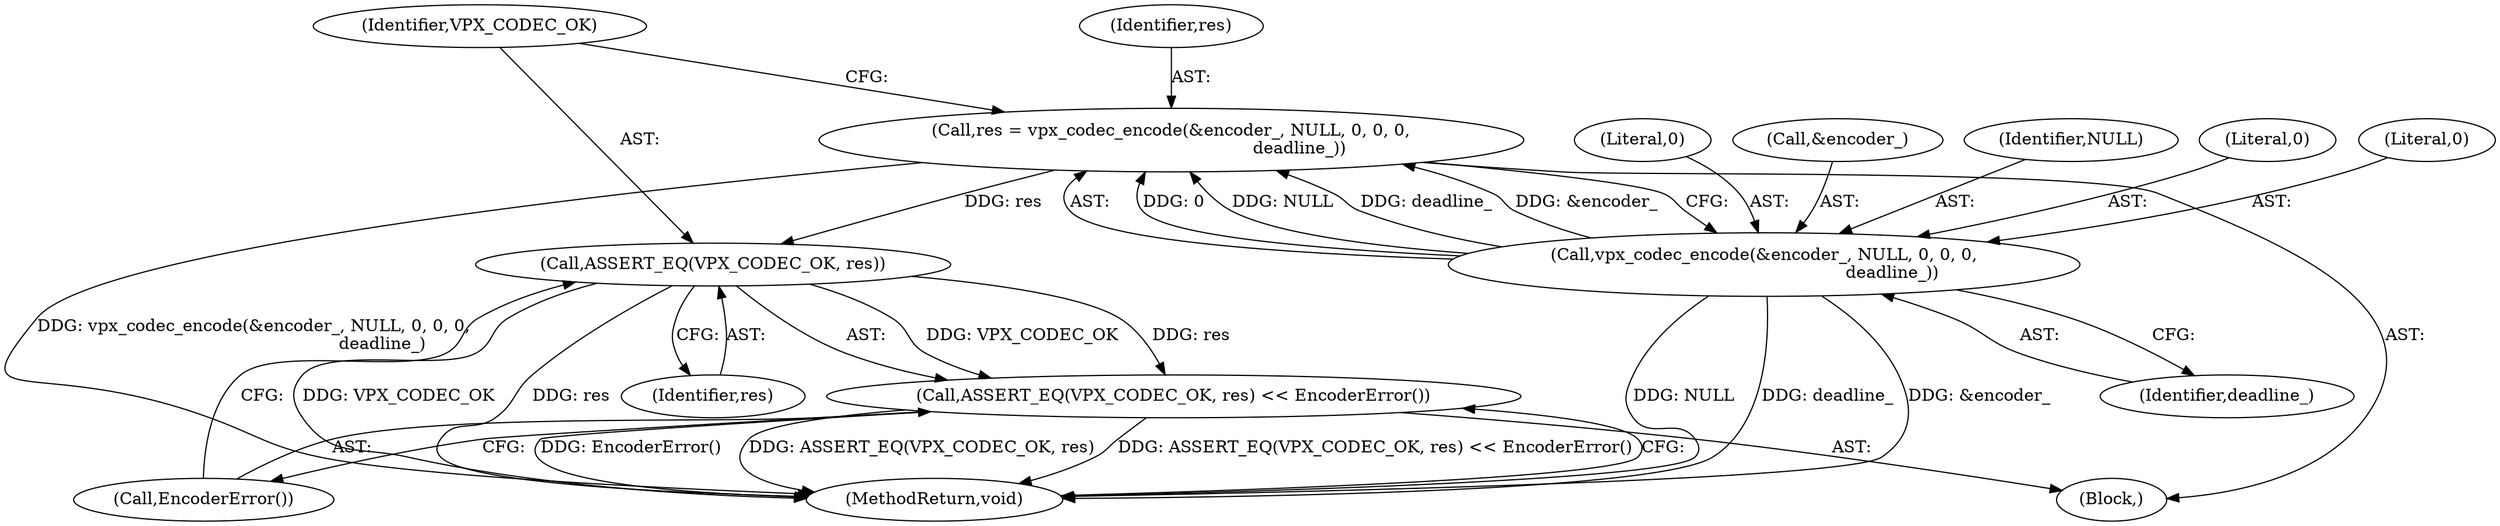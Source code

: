digraph "1_Android_5a9753fca56f0eeb9f61e342b2fccffc364f9426_62@del" {
"1000114" [label="(Call,ASSERT_EQ(VPX_CODEC_OK, res))"];
"1000103" [label="(Call,res = vpx_codec_encode(&encoder_, NULL, 0, 0, 0,\n                                                deadline_))"];
"1000105" [label="(Call,vpx_codec_encode(&encoder_, NULL, 0, 0, 0,\n                                                deadline_))"];
"1000113" [label="(Call,ASSERT_EQ(VPX_CODEC_OK, res) << EncoderError())"];
"1000115" [label="(Identifier,VPX_CODEC_OK)"];
"1000105" [label="(Call,vpx_codec_encode(&encoder_, NULL, 0, 0, 0,\n                                                deadline_))"];
"1000111" [label="(Literal,0)"];
"1000117" [label="(Call,EncoderError())"];
"1000118" [label="(MethodReturn,void)"];
"1000114" [label="(Call,ASSERT_EQ(VPX_CODEC_OK, res))"];
"1000106" [label="(Call,&encoder_)"];
"1000103" [label="(Call,res = vpx_codec_encode(&encoder_, NULL, 0, 0, 0,\n                                                deadline_))"];
"1000104" [label="(Identifier,res)"];
"1000108" [label="(Identifier,NULL)"];
"1000113" [label="(Call,ASSERT_EQ(VPX_CODEC_OK, res) << EncoderError())"];
"1000109" [label="(Literal,0)"];
"1000112" [label="(Identifier,deadline_)"];
"1000110" [label="(Literal,0)"];
"1000116" [label="(Identifier,res)"];
"1000101" [label="(Block,)"];
"1000114" -> "1000113"  [label="AST: "];
"1000114" -> "1000116"  [label="CFG: "];
"1000115" -> "1000114"  [label="AST: "];
"1000116" -> "1000114"  [label="AST: "];
"1000117" -> "1000114"  [label="CFG: "];
"1000114" -> "1000118"  [label="DDG: VPX_CODEC_OK"];
"1000114" -> "1000118"  [label="DDG: res"];
"1000114" -> "1000113"  [label="DDG: VPX_CODEC_OK"];
"1000114" -> "1000113"  [label="DDG: res"];
"1000103" -> "1000114"  [label="DDG: res"];
"1000103" -> "1000101"  [label="AST: "];
"1000103" -> "1000105"  [label="CFG: "];
"1000104" -> "1000103"  [label="AST: "];
"1000105" -> "1000103"  [label="AST: "];
"1000115" -> "1000103"  [label="CFG: "];
"1000103" -> "1000118"  [label="DDG: vpx_codec_encode(&encoder_, NULL, 0, 0, 0,\n                                                deadline_)"];
"1000105" -> "1000103"  [label="DDG: 0"];
"1000105" -> "1000103"  [label="DDG: NULL"];
"1000105" -> "1000103"  [label="DDG: deadline_"];
"1000105" -> "1000103"  [label="DDG: &encoder_"];
"1000105" -> "1000112"  [label="CFG: "];
"1000106" -> "1000105"  [label="AST: "];
"1000108" -> "1000105"  [label="AST: "];
"1000109" -> "1000105"  [label="AST: "];
"1000110" -> "1000105"  [label="AST: "];
"1000111" -> "1000105"  [label="AST: "];
"1000112" -> "1000105"  [label="AST: "];
"1000105" -> "1000118"  [label="DDG: NULL"];
"1000105" -> "1000118"  [label="DDG: deadline_"];
"1000105" -> "1000118"  [label="DDG: &encoder_"];
"1000113" -> "1000101"  [label="AST: "];
"1000113" -> "1000117"  [label="CFG: "];
"1000117" -> "1000113"  [label="AST: "];
"1000118" -> "1000113"  [label="CFG: "];
"1000113" -> "1000118"  [label="DDG: EncoderError()"];
"1000113" -> "1000118"  [label="DDG: ASSERT_EQ(VPX_CODEC_OK, res)"];
"1000113" -> "1000118"  [label="DDG: ASSERT_EQ(VPX_CODEC_OK, res) << EncoderError()"];
}
